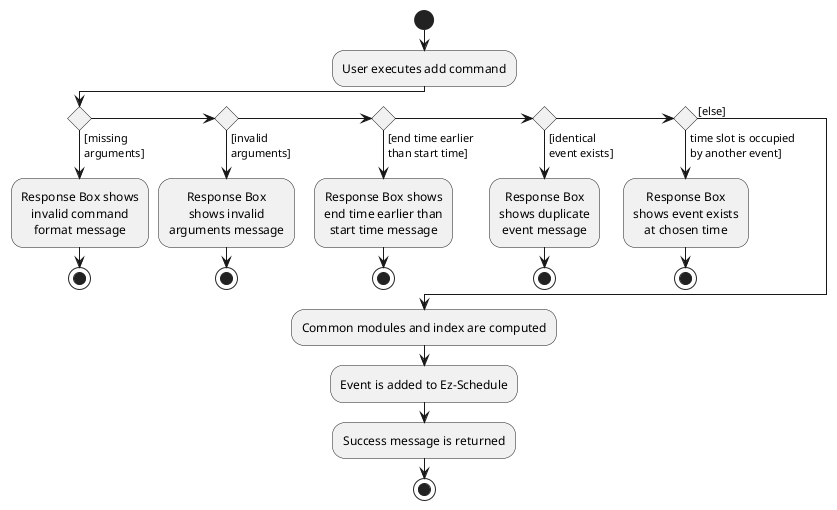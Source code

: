 @startuml
skinparam defaultTextAlignment center
start
:User executes add command;

'Since the beta syntax does not support placing the condition outside the
'diamond we place it as the true branch instead.

if () then ([missing
arguments])
    :Response Box shows
    invalid command
    format message;
stop
else if () then ([invalid
arguments])
    :Response Box
    shows invalid
    arguments message;
stop
else if () then ([end time earlier
than start time])
    :Response Box shows
    end time earlier than
    start time message;
stop
else if () then ([identical
event exists])
    :Response Box
    shows duplicate
    event message;
stop
else if () then (time slot is occupied
by another event])
    :Response Box
    shows event exists
    at chosen time;
stop
else ([else])
endif
    :Common modules and index are computed;
    :Event is added to Ez-Schedule;
    :Success message is returned;
stop
@enduml
